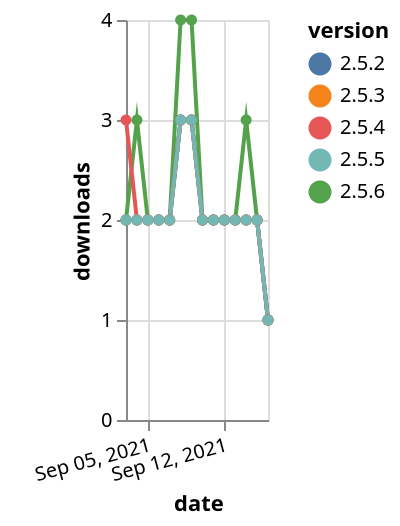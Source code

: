 {"$schema": "https://vega.github.io/schema/vega-lite/v5.json", "description": "A simple bar chart with embedded data.", "data": {"values": [{"date": "2021-09-03", "total": 1441, "delta": 2, "version": "2.5.6"}, {"date": "2021-09-04", "total": 1444, "delta": 3, "version": "2.5.6"}, {"date": "2021-09-05", "total": 1446, "delta": 2, "version": "2.5.6"}, {"date": "2021-09-06", "total": 1448, "delta": 2, "version": "2.5.6"}, {"date": "2021-09-07", "total": 1450, "delta": 2, "version": "2.5.6"}, {"date": "2021-09-08", "total": 1454, "delta": 4, "version": "2.5.6"}, {"date": "2021-09-09", "total": 1458, "delta": 4, "version": "2.5.6"}, {"date": "2021-09-10", "total": 1460, "delta": 2, "version": "2.5.6"}, {"date": "2021-09-11", "total": 1462, "delta": 2, "version": "2.5.6"}, {"date": "2021-09-12", "total": 1464, "delta": 2, "version": "2.5.6"}, {"date": "2021-09-13", "total": 1466, "delta": 2, "version": "2.5.6"}, {"date": "2021-09-14", "total": 1469, "delta": 3, "version": "2.5.6"}, {"date": "2021-09-15", "total": 1471, "delta": 2, "version": "2.5.6"}, {"date": "2021-09-16", "total": 1472, "delta": 1, "version": "2.5.6"}, {"date": "2021-09-03", "total": 1425, "delta": 2, "version": "2.5.3"}, {"date": "2021-09-04", "total": 1427, "delta": 2, "version": "2.5.3"}, {"date": "2021-09-05", "total": 1429, "delta": 2, "version": "2.5.3"}, {"date": "2021-09-06", "total": 1431, "delta": 2, "version": "2.5.3"}, {"date": "2021-09-07", "total": 1433, "delta": 2, "version": "2.5.3"}, {"date": "2021-09-08", "total": 1436, "delta": 3, "version": "2.5.3"}, {"date": "2021-09-09", "total": 1439, "delta": 3, "version": "2.5.3"}, {"date": "2021-09-10", "total": 1441, "delta": 2, "version": "2.5.3"}, {"date": "2021-09-11", "total": 1443, "delta": 2, "version": "2.5.3"}, {"date": "2021-09-12", "total": 1445, "delta": 2, "version": "2.5.3"}, {"date": "2021-09-13", "total": 1447, "delta": 2, "version": "2.5.3"}, {"date": "2021-09-14", "total": 1449, "delta": 2, "version": "2.5.3"}, {"date": "2021-09-15", "total": 1451, "delta": 2, "version": "2.5.3"}, {"date": "2021-09-16", "total": 1452, "delta": 1, "version": "2.5.3"}, {"date": "2021-09-03", "total": 1424, "delta": 2, "version": "2.5.2"}, {"date": "2021-09-04", "total": 1426, "delta": 2, "version": "2.5.2"}, {"date": "2021-09-05", "total": 1428, "delta": 2, "version": "2.5.2"}, {"date": "2021-09-06", "total": 1430, "delta": 2, "version": "2.5.2"}, {"date": "2021-09-07", "total": 1432, "delta": 2, "version": "2.5.2"}, {"date": "2021-09-08", "total": 1435, "delta": 3, "version": "2.5.2"}, {"date": "2021-09-09", "total": 1438, "delta": 3, "version": "2.5.2"}, {"date": "2021-09-10", "total": 1440, "delta": 2, "version": "2.5.2"}, {"date": "2021-09-11", "total": 1442, "delta": 2, "version": "2.5.2"}, {"date": "2021-09-12", "total": 1444, "delta": 2, "version": "2.5.2"}, {"date": "2021-09-13", "total": 1446, "delta": 2, "version": "2.5.2"}, {"date": "2021-09-14", "total": 1448, "delta": 2, "version": "2.5.2"}, {"date": "2021-09-15", "total": 1450, "delta": 2, "version": "2.5.2"}, {"date": "2021-09-16", "total": 1451, "delta": 1, "version": "2.5.2"}, {"date": "2021-09-03", "total": 1415, "delta": 3, "version": "2.5.4"}, {"date": "2021-09-04", "total": 1417, "delta": 2, "version": "2.5.4"}, {"date": "2021-09-05", "total": 1419, "delta": 2, "version": "2.5.4"}, {"date": "2021-09-06", "total": 1421, "delta": 2, "version": "2.5.4"}, {"date": "2021-09-07", "total": 1423, "delta": 2, "version": "2.5.4"}, {"date": "2021-09-08", "total": 1426, "delta": 3, "version": "2.5.4"}, {"date": "2021-09-09", "total": 1429, "delta": 3, "version": "2.5.4"}, {"date": "2021-09-10", "total": 1431, "delta": 2, "version": "2.5.4"}, {"date": "2021-09-11", "total": 1433, "delta": 2, "version": "2.5.4"}, {"date": "2021-09-12", "total": 1435, "delta": 2, "version": "2.5.4"}, {"date": "2021-09-13", "total": 1437, "delta": 2, "version": "2.5.4"}, {"date": "2021-09-14", "total": 1439, "delta": 2, "version": "2.5.4"}, {"date": "2021-09-15", "total": 1441, "delta": 2, "version": "2.5.4"}, {"date": "2021-09-16", "total": 1442, "delta": 1, "version": "2.5.4"}, {"date": "2021-09-03", "total": 1408, "delta": 2, "version": "2.5.5"}, {"date": "2021-09-04", "total": 1410, "delta": 2, "version": "2.5.5"}, {"date": "2021-09-05", "total": 1412, "delta": 2, "version": "2.5.5"}, {"date": "2021-09-06", "total": 1414, "delta": 2, "version": "2.5.5"}, {"date": "2021-09-07", "total": 1416, "delta": 2, "version": "2.5.5"}, {"date": "2021-09-08", "total": 1419, "delta": 3, "version": "2.5.5"}, {"date": "2021-09-09", "total": 1422, "delta": 3, "version": "2.5.5"}, {"date": "2021-09-10", "total": 1424, "delta": 2, "version": "2.5.5"}, {"date": "2021-09-11", "total": 1426, "delta": 2, "version": "2.5.5"}, {"date": "2021-09-12", "total": 1428, "delta": 2, "version": "2.5.5"}, {"date": "2021-09-13", "total": 1430, "delta": 2, "version": "2.5.5"}, {"date": "2021-09-14", "total": 1432, "delta": 2, "version": "2.5.5"}, {"date": "2021-09-15", "total": 1434, "delta": 2, "version": "2.5.5"}, {"date": "2021-09-16", "total": 1435, "delta": 1, "version": "2.5.5"}]}, "width": "container", "mark": {"type": "line", "point": {"filled": true}}, "encoding": {"x": {"field": "date", "type": "temporal", "timeUnit": "yearmonthdate", "title": "date", "axis": {"labelAngle": -15}}, "y": {"field": "delta", "type": "quantitative", "title": "downloads"}, "color": {"field": "version", "type": "nominal"}, "tooltip": {"field": "delta"}}}